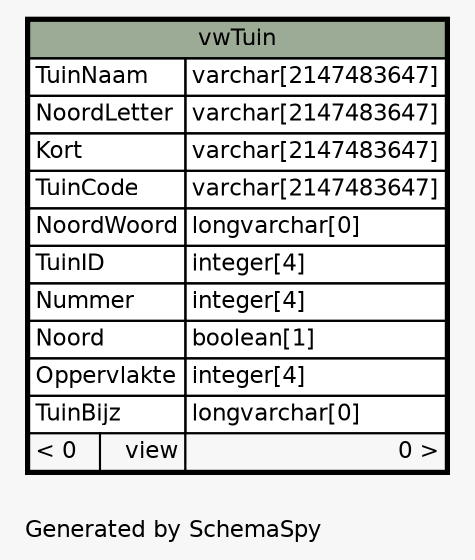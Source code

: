 // dot 2.40.1 on Linux 4.19.0-6-amd64
// SchemaSpy rev 590
digraph "oneDegreeRelationshipsDiagram" {
  graph [
    rankdir="RL"
    bgcolor="#f7f7f7"
    label="\nGenerated by SchemaSpy"
    labeljust="l"
    nodesep="0.18"
    ranksep="0.46"
    fontname="Helvetica"
    fontsize="11"
  ];
  node [
    fontname="Helvetica"
    fontsize="11"
    shape="plaintext"
  ];
  edge [
    arrowsize="0.8"
  ];
  "vwTuin" [
    label=<
    <TABLE BORDER="2" CELLBORDER="1" CELLSPACING="0" BGCOLOR="#ffffff">
      <TR><TD COLSPAN="3" BGCOLOR="#9bab96" ALIGN="CENTER">vwTuin</TD></TR>
      <TR><TD PORT="TuinNaam" COLSPAN="2" ALIGN="LEFT">TuinNaam</TD><TD PORT="TuinNaam.type" ALIGN="LEFT">varchar[2147483647]</TD></TR>
      <TR><TD PORT="NoordLetter" COLSPAN="2" ALIGN="LEFT">NoordLetter</TD><TD PORT="NoordLetter.type" ALIGN="LEFT">varchar[2147483647]</TD></TR>
      <TR><TD PORT="Kort" COLSPAN="2" ALIGN="LEFT">Kort</TD><TD PORT="Kort.type" ALIGN="LEFT">varchar[2147483647]</TD></TR>
      <TR><TD PORT="TuinCode" COLSPAN="2" ALIGN="LEFT">TuinCode</TD><TD PORT="TuinCode.type" ALIGN="LEFT">varchar[2147483647]</TD></TR>
      <TR><TD PORT="NoordWoord" COLSPAN="2" ALIGN="LEFT">NoordWoord</TD><TD PORT="NoordWoord.type" ALIGN="LEFT">longvarchar[0]</TD></TR>
      <TR><TD PORT="TuinID" COLSPAN="2" ALIGN="LEFT">TuinID</TD><TD PORT="TuinID.type" ALIGN="LEFT">integer[4]</TD></TR>
      <TR><TD PORT="Nummer" COLSPAN="2" ALIGN="LEFT">Nummer</TD><TD PORT="Nummer.type" ALIGN="LEFT">integer[4]</TD></TR>
      <TR><TD PORT="Noord" COLSPAN="2" ALIGN="LEFT">Noord</TD><TD PORT="Noord.type" ALIGN="LEFT">boolean[1]</TD></TR>
      <TR><TD PORT="Oppervlakte" COLSPAN="2" ALIGN="LEFT">Oppervlakte</TD><TD PORT="Oppervlakte.type" ALIGN="LEFT">integer[4]</TD></TR>
      <TR><TD PORT="TuinBijz" COLSPAN="2" ALIGN="LEFT">TuinBijz</TD><TD PORT="TuinBijz.type" ALIGN="LEFT">longvarchar[0]</TD></TR>
      <TR><TD ALIGN="LEFT" BGCOLOR="#f7f7f7">&lt; 0</TD><TD ALIGN="RIGHT" BGCOLOR="#f7f7f7">view</TD><TD ALIGN="RIGHT" BGCOLOR="#f7f7f7">0 &gt;</TD></TR>
    </TABLE>>
    URL="vwTuin.html"
    tooltip="vwTuin"
  ];
}
